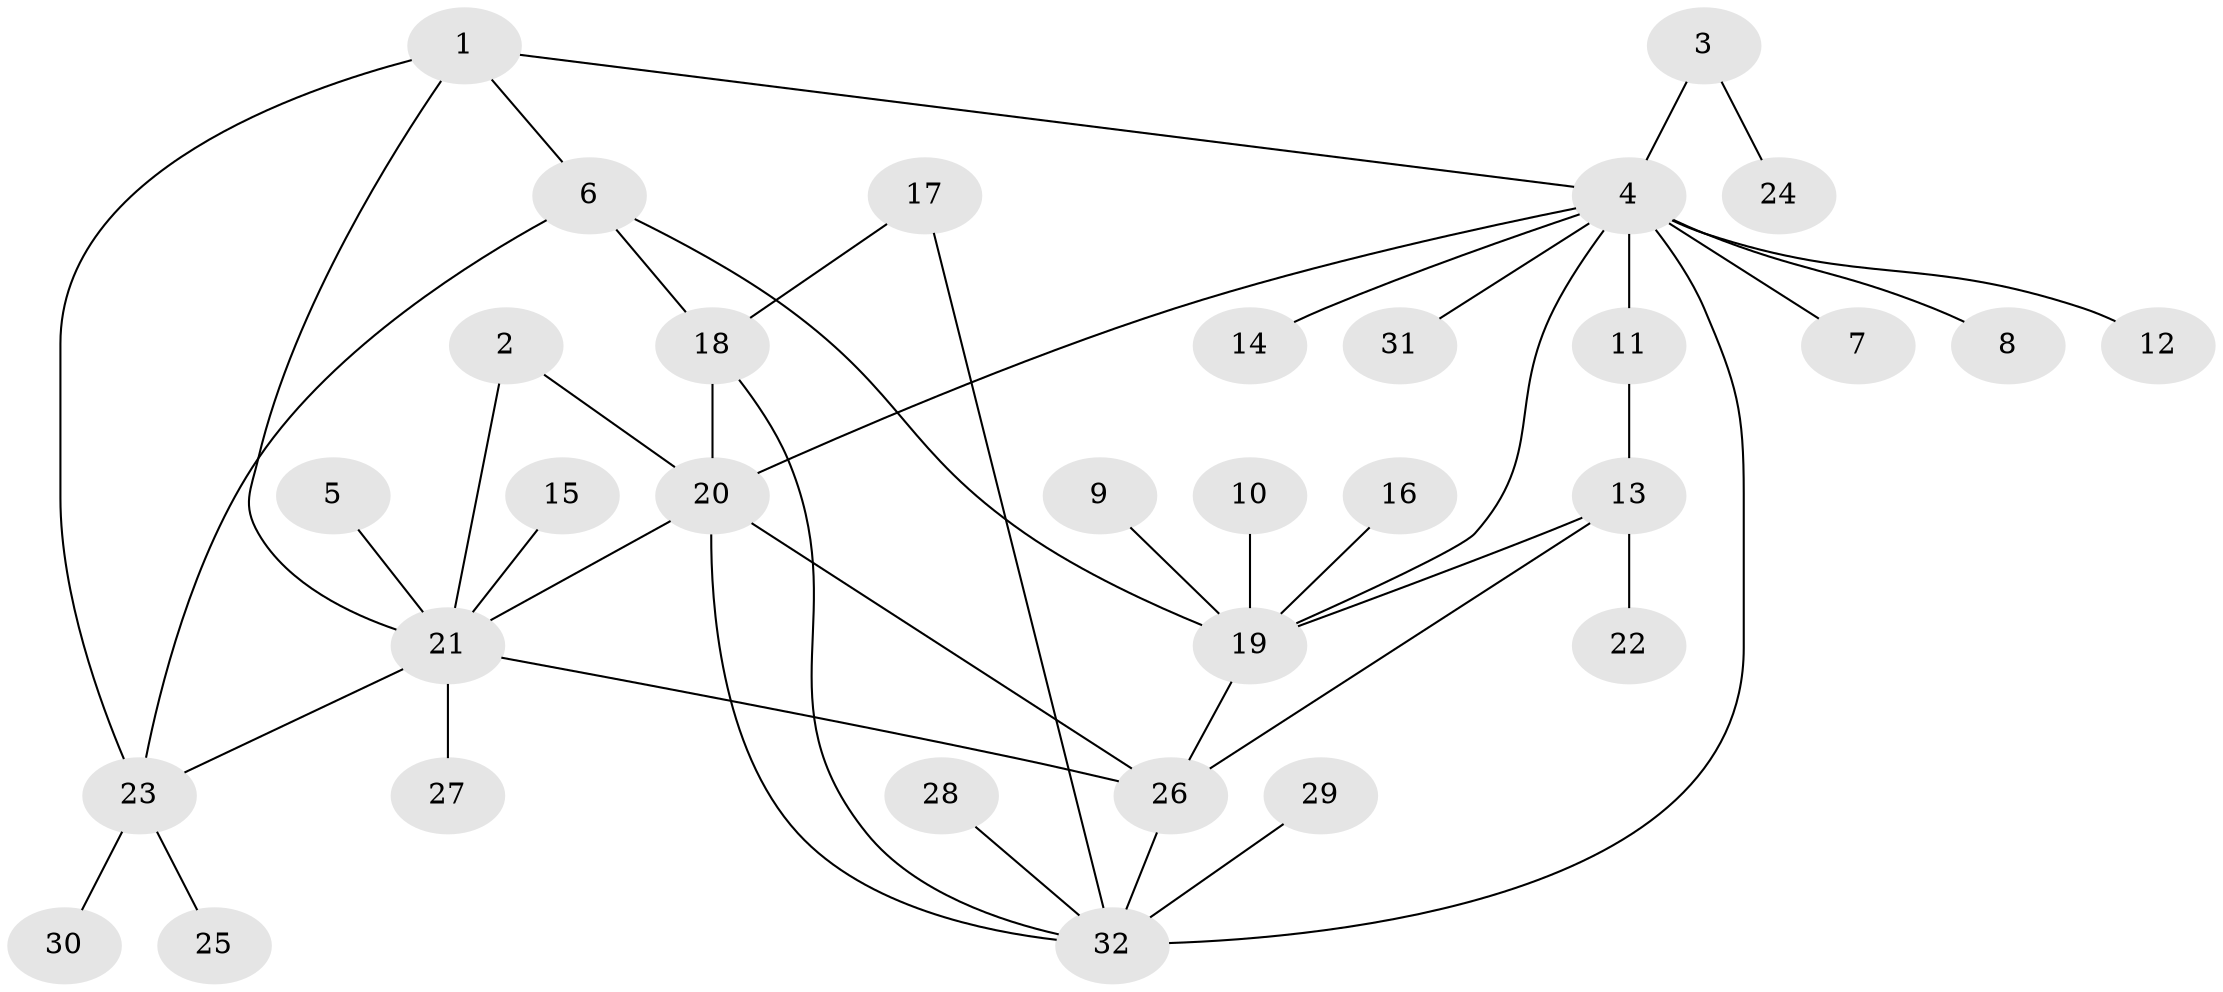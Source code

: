 // original degree distribution, {7: 0.031746031746031744, 8: 0.047619047619047616, 4: 0.047619047619047616, 6: 0.06349206349206349, 3: 0.031746031746031744, 5: 0.015873015873015872, 2: 0.2222222222222222, 10: 0.015873015873015872, 1: 0.5238095238095238}
// Generated by graph-tools (version 1.1) at 2025/50/03/09/25 03:50:27]
// undirected, 32 vertices, 45 edges
graph export_dot {
graph [start="1"]
  node [color=gray90,style=filled];
  1;
  2;
  3;
  4;
  5;
  6;
  7;
  8;
  9;
  10;
  11;
  12;
  13;
  14;
  15;
  16;
  17;
  18;
  19;
  20;
  21;
  22;
  23;
  24;
  25;
  26;
  27;
  28;
  29;
  30;
  31;
  32;
  1 -- 4 [weight=1.0];
  1 -- 6 [weight=1.0];
  1 -- 21 [weight=1.0];
  1 -- 23 [weight=1.0];
  2 -- 20 [weight=1.0];
  2 -- 21 [weight=1.0];
  3 -- 4 [weight=1.0];
  3 -- 24 [weight=1.0];
  4 -- 7 [weight=1.0];
  4 -- 8 [weight=1.0];
  4 -- 11 [weight=1.0];
  4 -- 12 [weight=1.0];
  4 -- 14 [weight=1.0];
  4 -- 19 [weight=1.0];
  4 -- 20 [weight=1.0];
  4 -- 31 [weight=1.0];
  4 -- 32 [weight=2.0];
  5 -- 21 [weight=1.0];
  6 -- 18 [weight=1.0];
  6 -- 19 [weight=1.0];
  6 -- 23 [weight=1.0];
  9 -- 19 [weight=1.0];
  10 -- 19 [weight=1.0];
  11 -- 13 [weight=1.0];
  13 -- 19 [weight=1.0];
  13 -- 22 [weight=1.0];
  13 -- 26 [weight=1.0];
  15 -- 21 [weight=1.0];
  16 -- 19 [weight=1.0];
  17 -- 18 [weight=1.0];
  17 -- 32 [weight=1.0];
  18 -- 20 [weight=1.0];
  18 -- 32 [weight=1.0];
  19 -- 26 [weight=1.0];
  20 -- 21 [weight=1.0];
  20 -- 26 [weight=1.0];
  20 -- 32 [weight=1.0];
  21 -- 23 [weight=1.0];
  21 -- 26 [weight=1.0];
  21 -- 27 [weight=1.0];
  23 -- 25 [weight=1.0];
  23 -- 30 [weight=1.0];
  26 -- 32 [weight=1.0];
  28 -- 32 [weight=1.0];
  29 -- 32 [weight=1.0];
}
